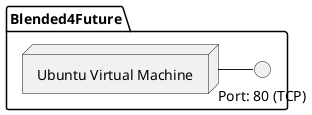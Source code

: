 @startuml physical_l1

package Blended4Future {

    node vtm as "Ubuntu Virtual Machine"
    interface tcp_int as "Port: 80 (TCP)"
    vtm -r- tcp_int

}

@enduml
